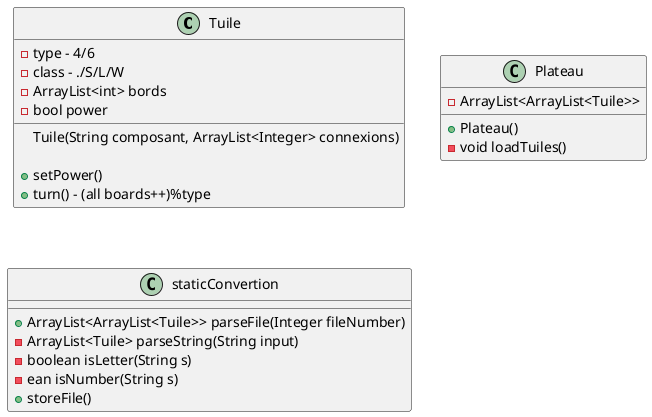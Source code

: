 @startuml projet

class Tuile{
    -type - 4/6
    -class - ./S/L/W
    -ArrayList<int> bords
    -bool power
    Tuile(String composant, ArrayList<Integer> connexions)
    
    +setPower()
    +turn() - (all boards++)%type
}

class Plateau {
    -ArrayList<ArrayList<Tuile>>
    +Plateau()
    -void loadTuiles()
}

class staticConvertion {
    +ArrayList<ArrayList<Tuile>> parseFile(Integer fileNumber)
    -ArrayList<Tuile> parseString(String input)
    -boolean isLetter(String s)
    -ean isNumber(String s)
    +storeFile()
}
